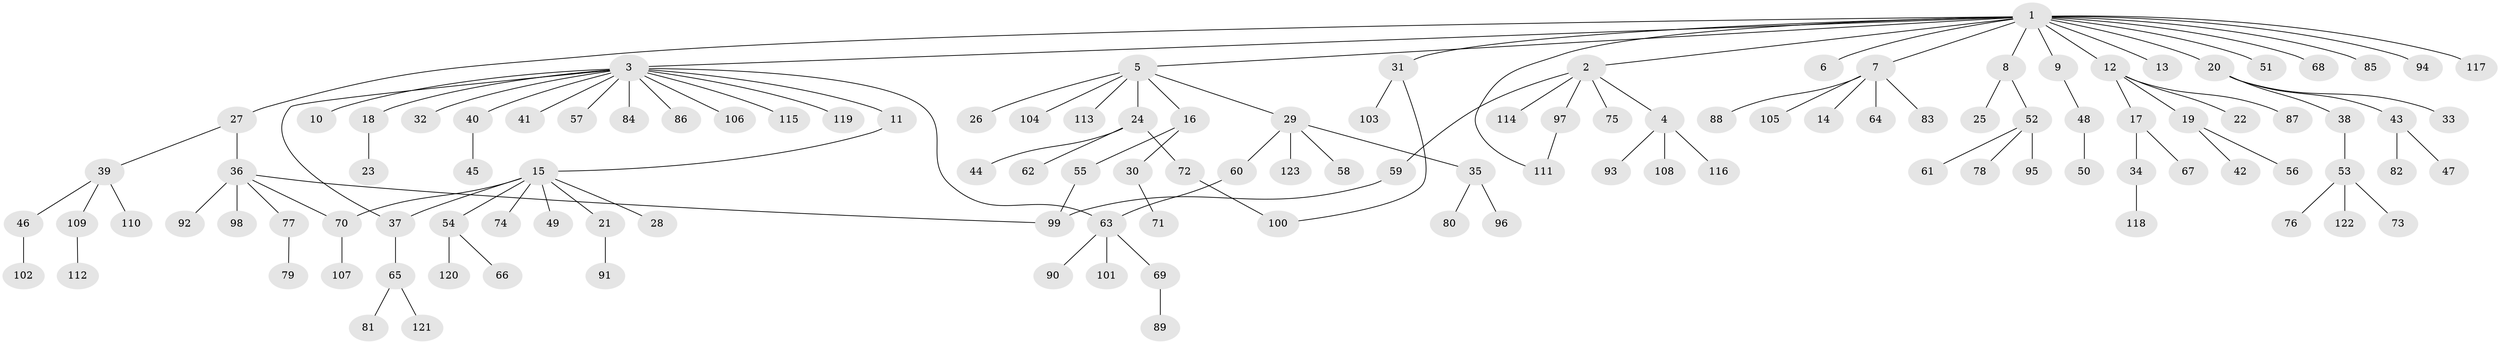 // coarse degree distribution, {19: 0.010752688172043012, 6: 0.021505376344086023, 16: 0.010752688172043012, 3: 0.0967741935483871, 8: 0.010752688172043012, 1: 0.6559139784946236, 5: 0.021505376344086023, 2: 0.11827956989247312, 7: 0.010752688172043012, 4: 0.043010752688172046}
// Generated by graph-tools (version 1.1) at 2025/41/03/06/25 10:41:45]
// undirected, 123 vertices, 129 edges
graph export_dot {
graph [start="1"]
  node [color=gray90,style=filled];
  1;
  2;
  3;
  4;
  5;
  6;
  7;
  8;
  9;
  10;
  11;
  12;
  13;
  14;
  15;
  16;
  17;
  18;
  19;
  20;
  21;
  22;
  23;
  24;
  25;
  26;
  27;
  28;
  29;
  30;
  31;
  32;
  33;
  34;
  35;
  36;
  37;
  38;
  39;
  40;
  41;
  42;
  43;
  44;
  45;
  46;
  47;
  48;
  49;
  50;
  51;
  52;
  53;
  54;
  55;
  56;
  57;
  58;
  59;
  60;
  61;
  62;
  63;
  64;
  65;
  66;
  67;
  68;
  69;
  70;
  71;
  72;
  73;
  74;
  75;
  76;
  77;
  78;
  79;
  80;
  81;
  82;
  83;
  84;
  85;
  86;
  87;
  88;
  89;
  90;
  91;
  92;
  93;
  94;
  95;
  96;
  97;
  98;
  99;
  100;
  101;
  102;
  103;
  104;
  105;
  106;
  107;
  108;
  109;
  110;
  111;
  112;
  113;
  114;
  115;
  116;
  117;
  118;
  119;
  120;
  121;
  122;
  123;
  1 -- 2;
  1 -- 3;
  1 -- 5;
  1 -- 6;
  1 -- 7;
  1 -- 8;
  1 -- 9;
  1 -- 12;
  1 -- 13;
  1 -- 20;
  1 -- 27;
  1 -- 31;
  1 -- 51;
  1 -- 68;
  1 -- 85;
  1 -- 94;
  1 -- 111;
  1 -- 117;
  2 -- 4;
  2 -- 59;
  2 -- 75;
  2 -- 97;
  2 -- 114;
  3 -- 10;
  3 -- 11;
  3 -- 18;
  3 -- 32;
  3 -- 37;
  3 -- 40;
  3 -- 41;
  3 -- 57;
  3 -- 63;
  3 -- 84;
  3 -- 86;
  3 -- 106;
  3 -- 115;
  3 -- 119;
  4 -- 93;
  4 -- 108;
  4 -- 116;
  5 -- 16;
  5 -- 24;
  5 -- 26;
  5 -- 29;
  5 -- 104;
  5 -- 113;
  7 -- 14;
  7 -- 64;
  7 -- 83;
  7 -- 88;
  7 -- 105;
  8 -- 25;
  8 -- 52;
  9 -- 48;
  11 -- 15;
  12 -- 17;
  12 -- 19;
  12 -- 22;
  12 -- 87;
  15 -- 21;
  15 -- 28;
  15 -- 37;
  15 -- 49;
  15 -- 54;
  15 -- 70;
  15 -- 74;
  16 -- 30;
  16 -- 55;
  17 -- 34;
  17 -- 67;
  18 -- 23;
  19 -- 42;
  19 -- 56;
  20 -- 33;
  20 -- 38;
  20 -- 43;
  21 -- 91;
  24 -- 44;
  24 -- 62;
  24 -- 72;
  27 -- 36;
  27 -- 39;
  29 -- 35;
  29 -- 58;
  29 -- 60;
  29 -- 123;
  30 -- 71;
  31 -- 100;
  31 -- 103;
  34 -- 118;
  35 -- 80;
  35 -- 96;
  36 -- 70;
  36 -- 77;
  36 -- 92;
  36 -- 98;
  36 -- 99;
  37 -- 65;
  38 -- 53;
  39 -- 46;
  39 -- 109;
  39 -- 110;
  40 -- 45;
  43 -- 47;
  43 -- 82;
  46 -- 102;
  48 -- 50;
  52 -- 61;
  52 -- 78;
  52 -- 95;
  53 -- 73;
  53 -- 76;
  53 -- 122;
  54 -- 66;
  54 -- 120;
  55 -- 99;
  59 -- 99;
  60 -- 63;
  63 -- 69;
  63 -- 90;
  63 -- 101;
  65 -- 81;
  65 -- 121;
  69 -- 89;
  70 -- 107;
  72 -- 100;
  77 -- 79;
  97 -- 111;
  109 -- 112;
}

